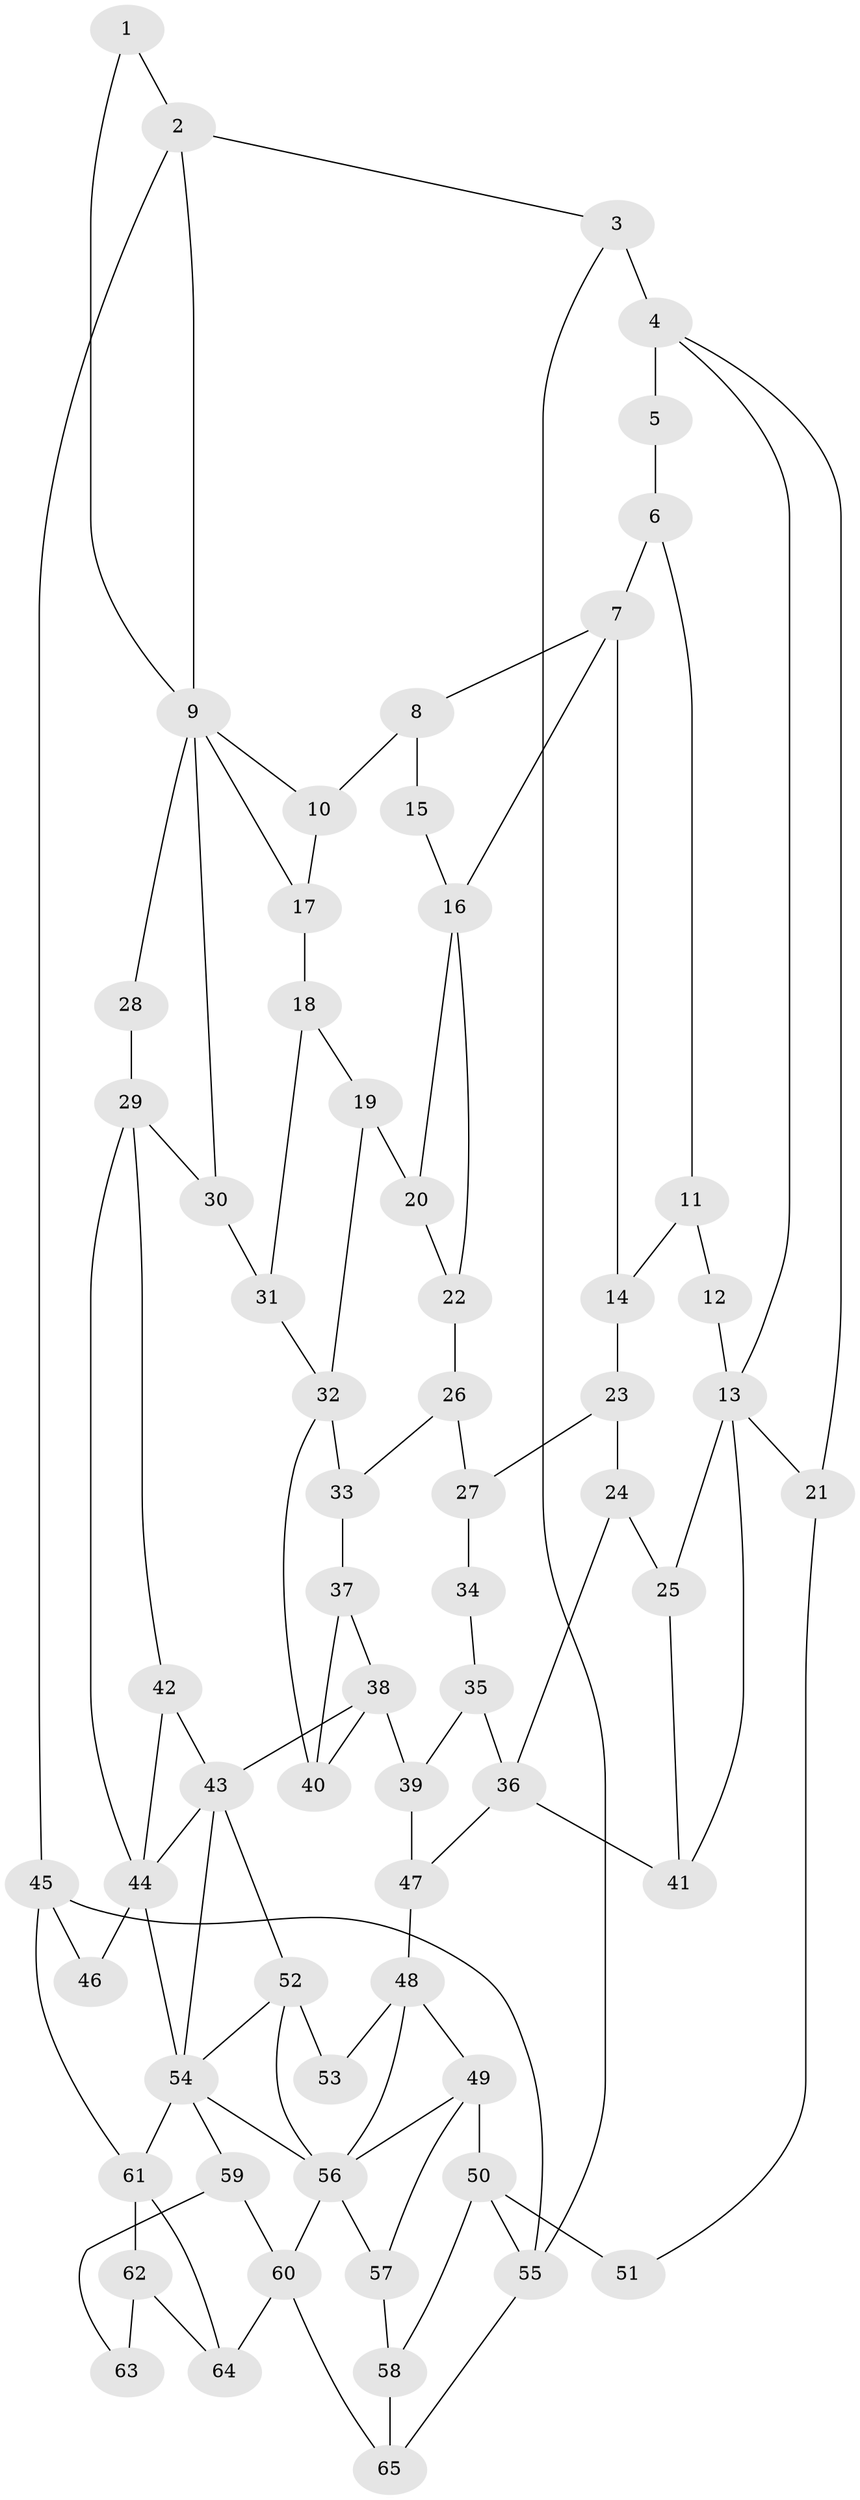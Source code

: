 // original degree distribution, {3: 0.015384615384615385, 6: 0.2230769230769231, 4: 0.23846153846153847, 5: 0.5230769230769231}
// Generated by graph-tools (version 1.1) at 2025/38/03/09/25 02:38:46]
// undirected, 65 vertices, 108 edges
graph export_dot {
graph [start="1"]
  node [color=gray90,style=filled];
  1;
  2;
  3;
  4;
  5;
  6;
  7;
  8;
  9;
  10;
  11;
  12;
  13;
  14;
  15;
  16;
  17;
  18;
  19;
  20;
  21;
  22;
  23;
  24;
  25;
  26;
  27;
  28;
  29;
  30;
  31;
  32;
  33;
  34;
  35;
  36;
  37;
  38;
  39;
  40;
  41;
  42;
  43;
  44;
  45;
  46;
  47;
  48;
  49;
  50;
  51;
  52;
  53;
  54;
  55;
  56;
  57;
  58;
  59;
  60;
  61;
  62;
  63;
  64;
  65;
  1 -- 2 [weight=1.0];
  1 -- 9 [weight=1.0];
  2 -- 3 [weight=1.0];
  2 -- 9 [weight=1.0];
  2 -- 45 [weight=1.0];
  3 -- 4 [weight=2.0];
  3 -- 55 [weight=1.0];
  4 -- 5 [weight=2.0];
  4 -- 13 [weight=1.0];
  4 -- 21 [weight=1.0];
  5 -- 6 [weight=1.0];
  6 -- 7 [weight=1.0];
  6 -- 11 [weight=1.0];
  7 -- 8 [weight=1.0];
  7 -- 14 [weight=1.0];
  7 -- 16 [weight=2.0];
  8 -- 10 [weight=1.0];
  8 -- 15 [weight=1.0];
  9 -- 10 [weight=1.0];
  9 -- 17 [weight=1.0];
  9 -- 28 [weight=1.0];
  9 -- 30 [weight=1.0];
  10 -- 17 [weight=1.0];
  11 -- 12 [weight=1.0];
  11 -- 14 [weight=1.0];
  12 -- 13 [weight=2.0];
  13 -- 21 [weight=1.0];
  13 -- 25 [weight=1.0];
  13 -- 41 [weight=1.0];
  14 -- 23 [weight=1.0];
  15 -- 16 [weight=2.0];
  16 -- 20 [weight=1.0];
  16 -- 22 [weight=1.0];
  17 -- 18 [weight=1.0];
  18 -- 19 [weight=1.0];
  18 -- 31 [weight=1.0];
  19 -- 20 [weight=1.0];
  19 -- 32 [weight=1.0];
  20 -- 22 [weight=1.0];
  21 -- 51 [weight=1.0];
  22 -- 26 [weight=1.0];
  23 -- 24 [weight=1.0];
  23 -- 27 [weight=1.0];
  24 -- 25 [weight=1.0];
  24 -- 36 [weight=1.0];
  25 -- 41 [weight=1.0];
  26 -- 27 [weight=1.0];
  26 -- 33 [weight=1.0];
  27 -- 34 [weight=1.0];
  28 -- 29 [weight=2.0];
  29 -- 30 [weight=2.0];
  29 -- 42 [weight=1.0];
  29 -- 44 [weight=1.0];
  30 -- 31 [weight=1.0];
  31 -- 32 [weight=1.0];
  32 -- 33 [weight=1.0];
  32 -- 40 [weight=1.0];
  33 -- 37 [weight=1.0];
  34 -- 35 [weight=2.0];
  35 -- 36 [weight=2.0];
  35 -- 39 [weight=2.0];
  36 -- 41 [weight=1.0];
  36 -- 47 [weight=2.0];
  37 -- 38 [weight=1.0];
  37 -- 40 [weight=1.0];
  38 -- 39 [weight=2.0];
  38 -- 40 [weight=1.0];
  38 -- 43 [weight=2.0];
  39 -- 47 [weight=1.0];
  42 -- 43 [weight=1.0];
  42 -- 44 [weight=1.0];
  43 -- 44 [weight=1.0];
  43 -- 52 [weight=1.0];
  43 -- 54 [weight=1.0];
  44 -- 46 [weight=2.0];
  44 -- 54 [weight=1.0];
  45 -- 46 [weight=1.0];
  45 -- 55 [weight=1.0];
  45 -- 61 [weight=1.0];
  47 -- 48 [weight=2.0];
  48 -- 49 [weight=1.0];
  48 -- 53 [weight=2.0];
  48 -- 56 [weight=1.0];
  49 -- 50 [weight=2.0];
  49 -- 56 [weight=1.0];
  49 -- 57 [weight=1.0];
  50 -- 51 [weight=2.0];
  50 -- 55 [weight=1.0];
  50 -- 58 [weight=1.0];
  52 -- 53 [weight=1.0];
  52 -- 54 [weight=1.0];
  52 -- 56 [weight=1.0];
  54 -- 56 [weight=1.0];
  54 -- 59 [weight=1.0];
  54 -- 61 [weight=1.0];
  55 -- 65 [weight=1.0];
  56 -- 57 [weight=1.0];
  56 -- 60 [weight=1.0];
  57 -- 58 [weight=1.0];
  58 -- 65 [weight=1.0];
  59 -- 60 [weight=1.0];
  59 -- 63 [weight=1.0];
  60 -- 64 [weight=2.0];
  60 -- 65 [weight=1.0];
  61 -- 62 [weight=2.0];
  61 -- 64 [weight=1.0];
  62 -- 63 [weight=2.0];
  62 -- 64 [weight=2.0];
}
